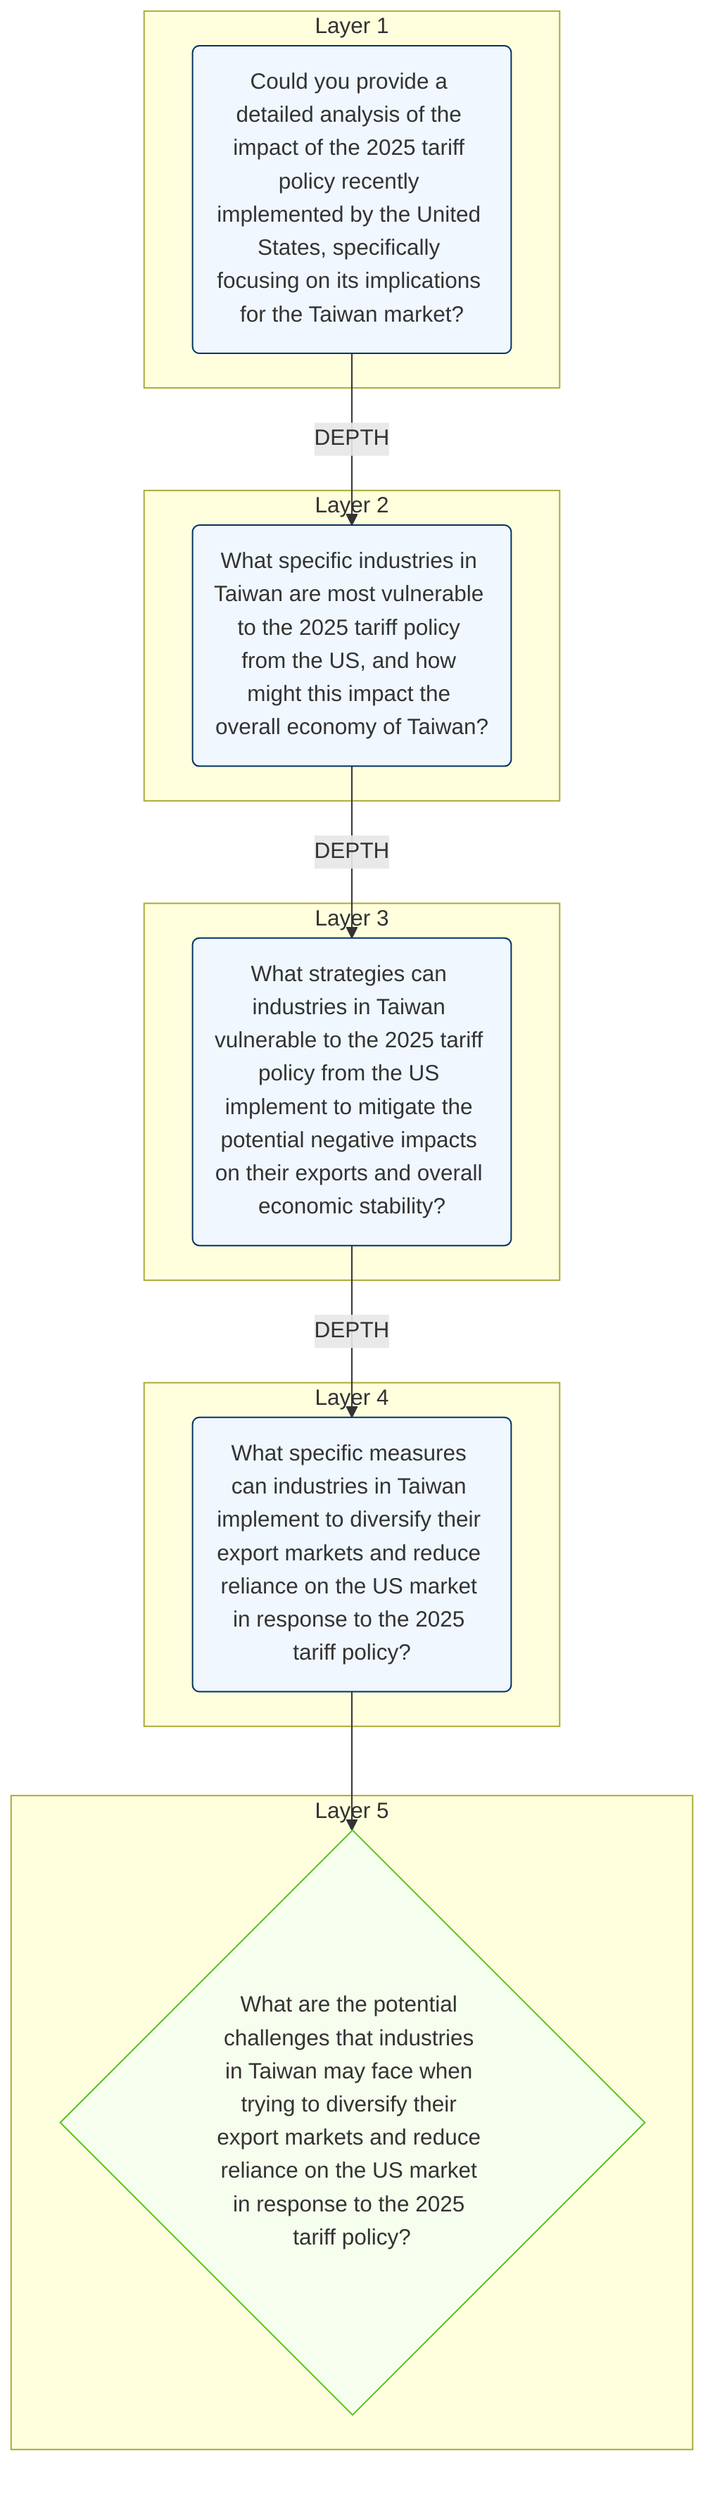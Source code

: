 flowchart TB

    subgraph Layer_1[Layer 1]
        analysis_20250512_151352_root(Could you provide a detailed analysis of the impact of the 2025 tariff policy recently implemented by the United States, specifically focusing on its implications for the Taiwan market?)
    end
    subgraph Layer_2[Layer 2]
        analysis_20250512_151352_root_depth_1(What specific industries in Taiwan are most vulnerable to the 2025 tariff policy from the US, and how might this impact the overall economy of Taiwan?)
    end
    subgraph Layer_3[Layer 3]
        analysis_20250512_151352_root_depth_1_depth_1(What strategies can industries in Taiwan vulnerable to the 2025 tariff policy from the US implement to mitigate the potential negative impacts on their exports and overall economic stability?)
    end
    subgraph Layer_4[Layer 4]
        analysis_20250512_151352_root_depth_1_depth_1_depth_1(What specific measures can industries in Taiwan implement to diversify their export markets and reduce reliance on the US market in response to the 2025 tariff policy?)
    end
    subgraph Layer_5[Layer 5]
        analysis_20250512_151352_root_depth_1_depth_1_depth_1_depth_1{What are the potential challenges that industries in Taiwan may face when trying to diversify their export markets and reduce reliance on the US market in response to the 2025 tariff policy?}
    end

    analysis_20250512_151352_root -->|DEPTH| analysis_20250512_151352_root_depth_1
    analysis_20250512_151352_root_depth_1 -->|DEPTH| analysis_20250512_151352_root_depth_1_depth_1
    analysis_20250512_151352_root_depth_1_depth_1 -->|DEPTH| analysis_20250512_151352_root_depth_1_depth_1_depth_1
    analysis_20250512_151352_root_depth_1_depth_1_depth_1 --> analysis_20250512_151352_root_depth_1_depth_1_depth_1_depth_1


style analysis_20250512_151352_root fill:#f0f7ff,stroke:#003366
style analysis_20250512_151352_root_depth_1 fill:#f0f7ff,stroke:#003366
style analysis_20250512_151352_root_depth_1_depth_1 fill:#f0f7ff,stroke:#003366
style analysis_20250512_151352_root_depth_1_depth_1_depth_1 fill:#f0f7ff,stroke:#003366
style analysis_20250512_151352_root_depth_1_depth_1_depth_1_depth_1 fill:#f6ffed,stroke:#52c41a